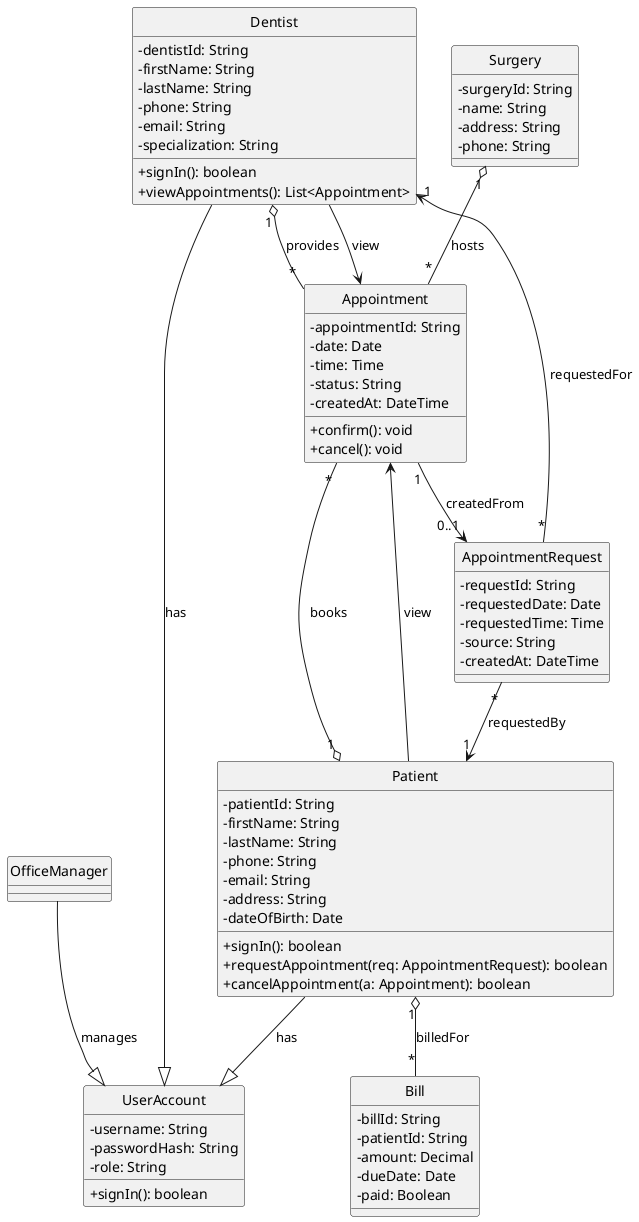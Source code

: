 @startuml ADS_Appointment_System
' UML class diagram for ADS appointment system
hide circle
skinparam classAttributeIconSize 0

class OfficeManager {
}

class UserAccount {
  - username: String
  - passwordHash: String
  - role: String
  + signIn(): boolean
}

class Dentist {
  - dentistId: String
  - firstName: String
  - lastName: String
  - phone: String
  - email: String
  - specialization: String
  + signIn(): boolean
  + viewAppointments(): List<Appointment>
}

class Patient {
  - patientId: String
  - firstName: String
  - lastName: String
  - phone: String
  - email: String
  - address: String
  - dateOfBirth: Date
  + signIn(): boolean
  + requestAppointment(req: AppointmentRequest): boolean
  + cancelAppointment(a: Appointment): boolean
}

class Surgery {
  - surgeryId: String
  - name: String
  - address: String
  - phone: String
}

class Appointment {
  - appointmentId: String
  - date: Date
  - time: Time
  - status: String
  - createdAt: DateTime
  + confirm(): void
  + cancel(): void
}

class AppointmentRequest {
  - requestId: String
  - requestedDate: Date
  - requestedTime: Time
  - source: String
  - createdAt: DateTime
}

class Bill {
  - billId: String
  - patientId: String
  - amount: Decimal
  - dueDate: Date
  - paid: Boolean
}

' Associations
OfficeManager --|> UserAccount : manages
Dentist --|> UserAccount : has
Patient --|> UserAccount : has

Dentist "1" o-- "*" Appointment : provides
Patient "1" o-- "*" Appointment : books
Surgery "1" o-- "*" Appointment : hosts

AppointmentRequest "*" --> "1" Patient : requestedBy
AppointmentRequest "*" --> "1" Dentist : requestedFor
Appointment "1" --> "0..1" AppointmentRequest : createdFrom

Patient "1" o-- "*" Bill : billedFor

' Constraints and notes
' note top of Dentist
'   Constraint: Dentist cannot have more than 5 appointments per week
' end note

' note top of Patient
'   Constraint: Patient cannot request a new appointment
'   if they have an outstanding unpaid Bill
' end note

' Navigation helpers
Dentist --> Appointment : view
Patient --> Appointment : view

@enduml
